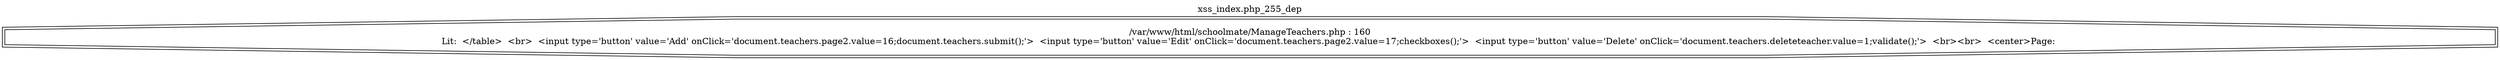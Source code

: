 digraph cfg {
  label="xss_index.php_255_dep";
  labelloc=t;
  n1 [shape=doubleoctagon, label="/var/www/html/schoolmate/ManageTeachers.php : 160\nLit:  </table>  <br>  <input type='button' value='Add' onClick='document.teachers.page2.value=16;document.teachers.submit();'>  <input type='button' value='Edit' onClick='document.teachers.page2.value=17;checkboxes();'>  <input type='button' value='Delete' onClick='document.teachers.deleteteacher.value=1;validate();'>  <br><br>  <center>Page: \n"];
}
